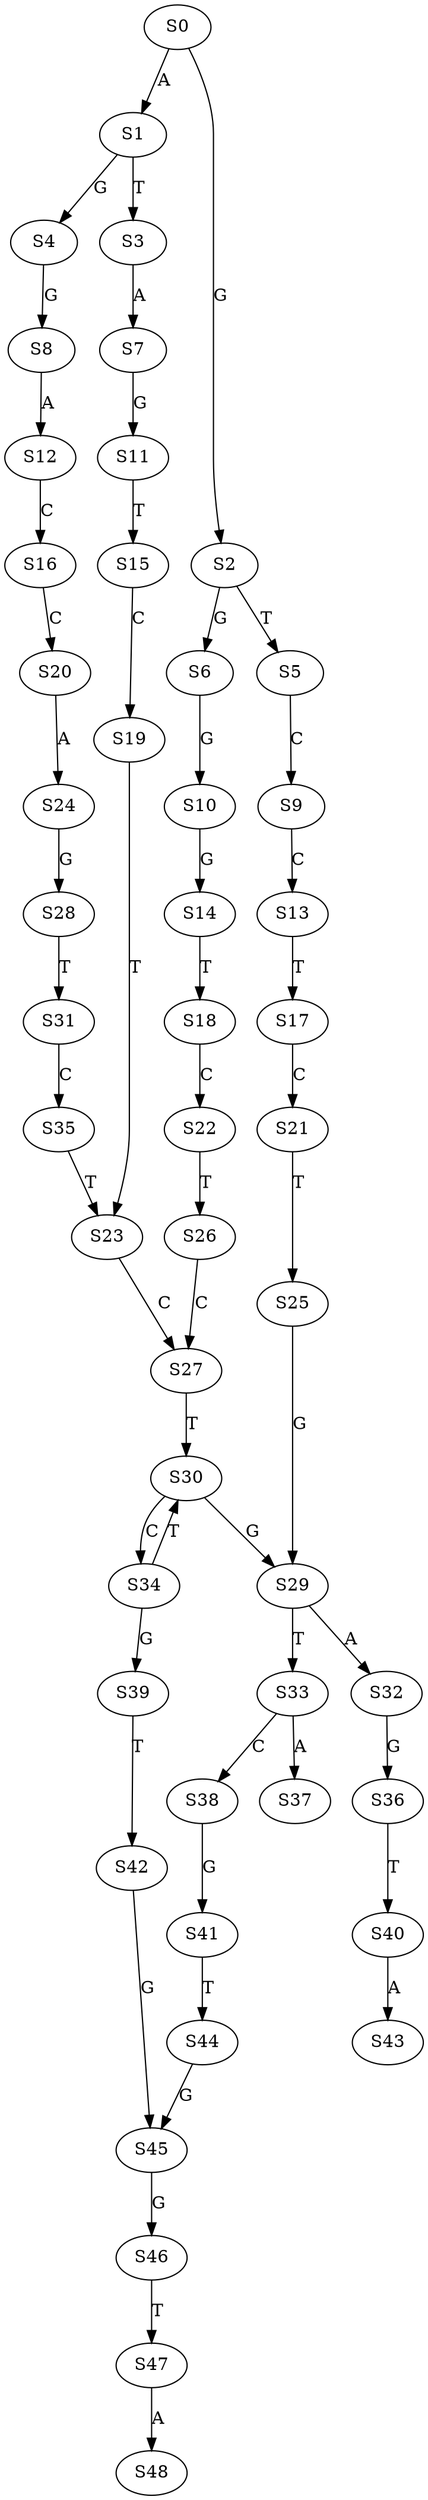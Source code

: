 strict digraph  {
	S0 -> S1 [ label = A ];
	S0 -> S2 [ label = G ];
	S1 -> S3 [ label = T ];
	S1 -> S4 [ label = G ];
	S2 -> S5 [ label = T ];
	S2 -> S6 [ label = G ];
	S3 -> S7 [ label = A ];
	S4 -> S8 [ label = G ];
	S5 -> S9 [ label = C ];
	S6 -> S10 [ label = G ];
	S7 -> S11 [ label = G ];
	S8 -> S12 [ label = A ];
	S9 -> S13 [ label = C ];
	S10 -> S14 [ label = G ];
	S11 -> S15 [ label = T ];
	S12 -> S16 [ label = C ];
	S13 -> S17 [ label = T ];
	S14 -> S18 [ label = T ];
	S15 -> S19 [ label = C ];
	S16 -> S20 [ label = C ];
	S17 -> S21 [ label = C ];
	S18 -> S22 [ label = C ];
	S19 -> S23 [ label = T ];
	S20 -> S24 [ label = A ];
	S21 -> S25 [ label = T ];
	S22 -> S26 [ label = T ];
	S23 -> S27 [ label = C ];
	S24 -> S28 [ label = G ];
	S25 -> S29 [ label = G ];
	S26 -> S27 [ label = C ];
	S27 -> S30 [ label = T ];
	S28 -> S31 [ label = T ];
	S29 -> S32 [ label = A ];
	S29 -> S33 [ label = T ];
	S30 -> S29 [ label = G ];
	S30 -> S34 [ label = C ];
	S31 -> S35 [ label = C ];
	S32 -> S36 [ label = G ];
	S33 -> S37 [ label = A ];
	S33 -> S38 [ label = C ];
	S34 -> S30 [ label = T ];
	S34 -> S39 [ label = G ];
	S35 -> S23 [ label = T ];
	S36 -> S40 [ label = T ];
	S38 -> S41 [ label = G ];
	S39 -> S42 [ label = T ];
	S40 -> S43 [ label = A ];
	S41 -> S44 [ label = T ];
	S42 -> S45 [ label = G ];
	S44 -> S45 [ label = G ];
	S45 -> S46 [ label = G ];
	S46 -> S47 [ label = T ];
	S47 -> S48 [ label = A ];
}
